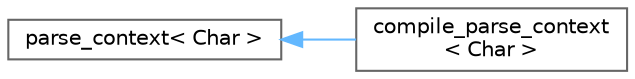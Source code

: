 digraph "类继承关系图"
{
 // LATEX_PDF_SIZE
  bgcolor="transparent";
  edge [fontname=Helvetica,fontsize=10,labelfontname=Helvetica,labelfontsize=10];
  node [fontname=Helvetica,fontsize=10,shape=box,height=0.2,width=0.4];
  rankdir="LR";
  Node0 [id="Node000000",label="parse_context\< Char \>",height=0.2,width=0.4,color="grey40", fillcolor="white", style="filled",URL="$classparse__context.html",tooltip=" "];
  Node0 -> Node1 [id="edge291_Node000000_Node000001",dir="back",color="steelblue1",style="solid",tooltip=" "];
  Node1 [id="Node000001",label="compile_parse_context\l\< Char \>",height=0.2,width=0.4,color="grey40", fillcolor="white", style="filled",URL="$classdetail_1_1compile__parse__context.html",tooltip=" "];
}
